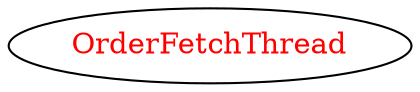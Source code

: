 digraph dependencyGraph {
 concentrate=true;
 ranksep="2.0";
 rankdir="LR"; 
 splines="ortho";
"OrderFetchThread" [fontcolor="red"];
}